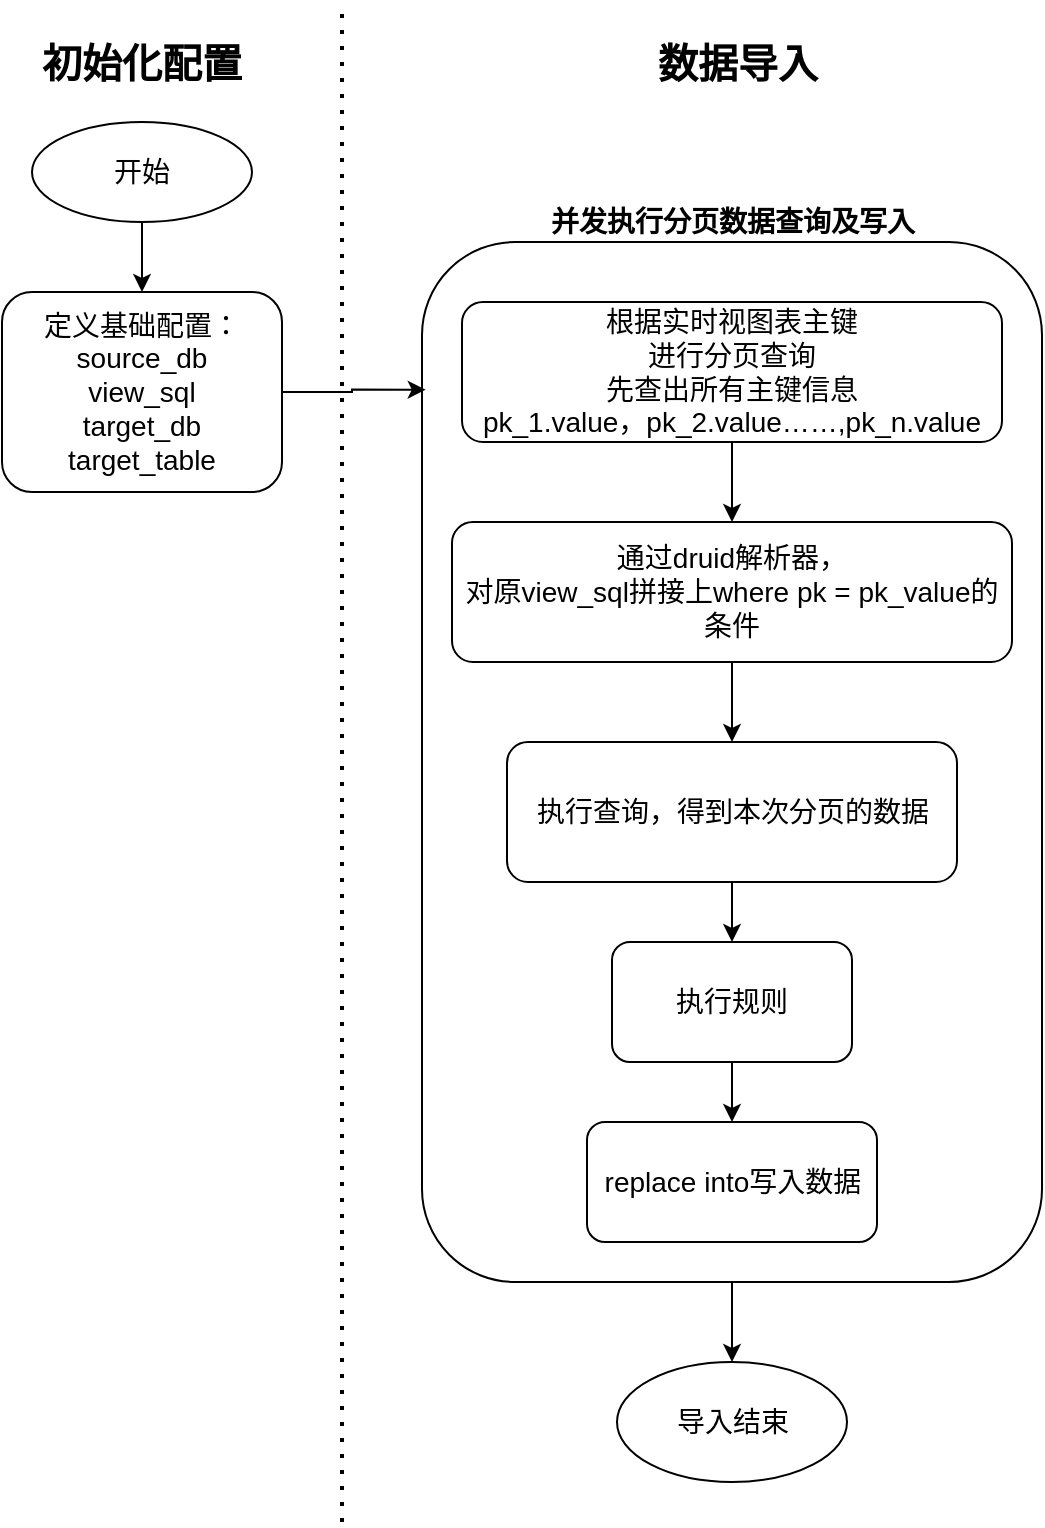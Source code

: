 <mxfile version="14.6.13" type="device"><diagram id="5rTolM4OlK7fci0LGu4i" name="第 1 页"><mxGraphModel dx="1422" dy="822" grid="1" gridSize="10" guides="1" tooltips="1" connect="1" arrows="1" fold="1" page="1" pageScale="1" pageWidth="827" pageHeight="1169" math="0" shadow="0"><root><mxCell id="0"/><mxCell id="1" parent="0"/><mxCell id="nYLQOXrR1BdxU-F5Q9od-20" style="edgeStyle=orthogonalEdgeStyle;rounded=0;orthogonalLoop=1;jettySize=auto;html=1;exitX=0.5;exitY=1;exitDx=0;exitDy=0;entryX=0.5;entryY=0;entryDx=0;entryDy=0;" edge="1" parent="1" source="nYLQOXrR1BdxU-F5Q9od-16" target="nYLQOXrR1BdxU-F5Q9od-19"><mxGeometry relative="1" as="geometry"/></mxCell><mxCell id="nYLQOXrR1BdxU-F5Q9od-16" value="" style="rounded=1;whiteSpace=wrap;html=1;" vertex="1" parent="1"><mxGeometry x="340" y="210" width="310" height="520" as="geometry"/></mxCell><mxCell id="nYLQOXrR1BdxU-F5Q9od-1" value="&lt;font style=&quot;font-size: 20px&quot;&gt;&lt;b&gt;初始化配置&lt;/b&gt;&lt;/font&gt;" style="text;html=1;strokeColor=none;fillColor=none;align=center;verticalAlign=middle;whiteSpace=wrap;rounded=0;" vertex="1" parent="1"><mxGeometry x="130" y="100" width="140" height="40" as="geometry"/></mxCell><mxCell id="nYLQOXrR1BdxU-F5Q9od-2" style="edgeStyle=orthogonalEdgeStyle;rounded=0;orthogonalLoop=1;jettySize=auto;html=1;exitX=0.5;exitY=1;exitDx=0;exitDy=0;entryX=0.5;entryY=0;entryDx=0;entryDy=0;" edge="1" parent="1" source="nYLQOXrR1BdxU-F5Q9od-3" target="nYLQOXrR1BdxU-F5Q9od-4"><mxGeometry relative="1" as="geometry"/></mxCell><mxCell id="nYLQOXrR1BdxU-F5Q9od-3" value="&lt;font style=&quot;font-size: 14px&quot;&gt;开始&lt;/font&gt;" style="ellipse;whiteSpace=wrap;html=1;" vertex="1" parent="1"><mxGeometry x="145" y="150" width="110" height="50" as="geometry"/></mxCell><mxCell id="nYLQOXrR1BdxU-F5Q9od-17" style="edgeStyle=orthogonalEdgeStyle;rounded=0;orthogonalLoop=1;jettySize=auto;html=1;exitX=1;exitY=0.5;exitDx=0;exitDy=0;entryX=0.006;entryY=0.142;entryDx=0;entryDy=0;entryPerimeter=0;" edge="1" parent="1" source="nYLQOXrR1BdxU-F5Q9od-4" target="nYLQOXrR1BdxU-F5Q9od-16"><mxGeometry relative="1" as="geometry"/></mxCell><mxCell id="nYLQOXrR1BdxU-F5Q9od-4" value="&lt;span style=&quot;font-size: 14px&quot;&gt;定义基础配置：&lt;/span&gt;&lt;br style=&quot;font-size: 14px&quot;&gt;&lt;span style=&quot;font-size: 14px&quot;&gt;source_db&lt;/span&gt;&lt;br style=&quot;font-size: 14px&quot;&gt;&lt;span style=&quot;font-size: 14px&quot;&gt;view_sql&lt;/span&gt;&lt;br style=&quot;font-size: 14px&quot;&gt;&lt;span style=&quot;font-size: 14px&quot;&gt;target_db&lt;/span&gt;&lt;br style=&quot;font-size: 14px&quot;&gt;&lt;span style=&quot;font-size: 14px&quot;&gt;target_table&lt;/span&gt;" style="rounded=1;whiteSpace=wrap;html=1;" vertex="1" parent="1"><mxGeometry x="130" y="235" width="140" height="100" as="geometry"/></mxCell><mxCell id="nYLQOXrR1BdxU-F5Q9od-5" value="" style="endArrow=none;dashed=1;html=1;dashPattern=1 3;strokeWidth=2;" edge="1" parent="1"><mxGeometry width="50" height="50" relative="1" as="geometry"><mxPoint x="300" y="850" as="sourcePoint"/><mxPoint x="300" y="90" as="targetPoint"/></mxGeometry></mxCell><mxCell id="nYLQOXrR1BdxU-F5Q9od-9" value="" style="edgeStyle=orthogonalEdgeStyle;rounded=0;orthogonalLoop=1;jettySize=auto;html=1;" edge="1" parent="1" source="nYLQOXrR1BdxU-F5Q9od-6" target="nYLQOXrR1BdxU-F5Q9od-8"><mxGeometry relative="1" as="geometry"/></mxCell><mxCell id="nYLQOXrR1BdxU-F5Q9od-6" value="&lt;span style=&quot;font-size: 14px&quot;&gt;根据实时视图表主键&lt;br&gt;进行分页查询&lt;br&gt;先查出所有主键信息&lt;br&gt;pk_1.value，pk_2.value……,pk_n.value&lt;br&gt;&lt;/span&gt;" style="rounded=1;whiteSpace=wrap;html=1;" vertex="1" parent="1"><mxGeometry x="360" y="240" width="270" height="70" as="geometry"/></mxCell><mxCell id="nYLQOXrR1BdxU-F5Q9od-7" value="&lt;span style=&quot;font-size: 20px&quot;&gt;&lt;b&gt;数据导入&lt;/b&gt;&lt;/span&gt;" style="text;html=1;strokeColor=none;fillColor=none;align=center;verticalAlign=middle;whiteSpace=wrap;rounded=0;" vertex="1" parent="1"><mxGeometry x="427.5" y="100" width="140" height="40" as="geometry"/></mxCell><mxCell id="nYLQOXrR1BdxU-F5Q9od-11" value="" style="edgeStyle=orthogonalEdgeStyle;rounded=0;orthogonalLoop=1;jettySize=auto;html=1;" edge="1" parent="1" source="nYLQOXrR1BdxU-F5Q9od-8" target="nYLQOXrR1BdxU-F5Q9od-10"><mxGeometry relative="1" as="geometry"/></mxCell><mxCell id="nYLQOXrR1BdxU-F5Q9od-8" value="&lt;span style=&quot;font-size: 14px&quot;&gt;通过druid解析器，&lt;br&gt;对原view_sql拼接上where pk = pk_value的条件&lt;br&gt;&lt;/span&gt;" style="rounded=1;whiteSpace=wrap;html=1;" vertex="1" parent="1"><mxGeometry x="355" y="350" width="280" height="70" as="geometry"/></mxCell><mxCell id="nYLQOXrR1BdxU-F5Q9od-13" style="edgeStyle=orthogonalEdgeStyle;rounded=0;orthogonalLoop=1;jettySize=auto;html=1;exitX=0.5;exitY=1;exitDx=0;exitDy=0;entryX=0.5;entryY=0;entryDx=0;entryDy=0;" edge="1" parent="1" source="nYLQOXrR1BdxU-F5Q9od-10" target="nYLQOXrR1BdxU-F5Q9od-12"><mxGeometry relative="1" as="geometry"/></mxCell><mxCell id="nYLQOXrR1BdxU-F5Q9od-10" value="&lt;span style=&quot;font-size: 14px&quot;&gt;执行查询，得到本次分页的数据&lt;br&gt;&lt;/span&gt;" style="rounded=1;whiteSpace=wrap;html=1;" vertex="1" parent="1"><mxGeometry x="382.5" y="460" width="225" height="70" as="geometry"/></mxCell><mxCell id="nYLQOXrR1BdxU-F5Q9od-15" value="" style="edgeStyle=orthogonalEdgeStyle;rounded=0;orthogonalLoop=1;jettySize=auto;html=1;" edge="1" parent="1" source="nYLQOXrR1BdxU-F5Q9od-12" target="nYLQOXrR1BdxU-F5Q9od-14"><mxGeometry relative="1" as="geometry"/></mxCell><mxCell id="nYLQOXrR1BdxU-F5Q9od-12" value="&lt;font style=&quot;font-size: 14px&quot;&gt;执行规则&lt;/font&gt;" style="rounded=1;whiteSpace=wrap;html=1;" vertex="1" parent="1"><mxGeometry x="435" y="560" width="120" height="60" as="geometry"/></mxCell><mxCell id="nYLQOXrR1BdxU-F5Q9od-14" value="&lt;font style=&quot;font-size: 14px&quot;&gt;replace into写入数据&lt;/font&gt;" style="rounded=1;whiteSpace=wrap;html=1;" vertex="1" parent="1"><mxGeometry x="422.5" y="650" width="145" height="60" as="geometry"/></mxCell><mxCell id="nYLQOXrR1BdxU-F5Q9od-18" value="&lt;font style=&quot;font-size: 14px&quot;&gt;&lt;b&gt;并发执行分页数据查询及写入&lt;/b&gt;&lt;/font&gt;" style="text;html=1;strokeColor=none;fillColor=none;align=center;verticalAlign=middle;whiteSpace=wrap;rounded=0;" vertex="1" parent="1"><mxGeometry x="401.5" y="190" width="187" height="20" as="geometry"/></mxCell><mxCell id="nYLQOXrR1BdxU-F5Q9od-19" value="&lt;font style=&quot;font-size: 14px&quot;&gt;导入结束&lt;/font&gt;" style="ellipse;whiteSpace=wrap;html=1;" vertex="1" parent="1"><mxGeometry x="437.5" y="770" width="115" height="60" as="geometry"/></mxCell></root></mxGraphModel></diagram></mxfile>